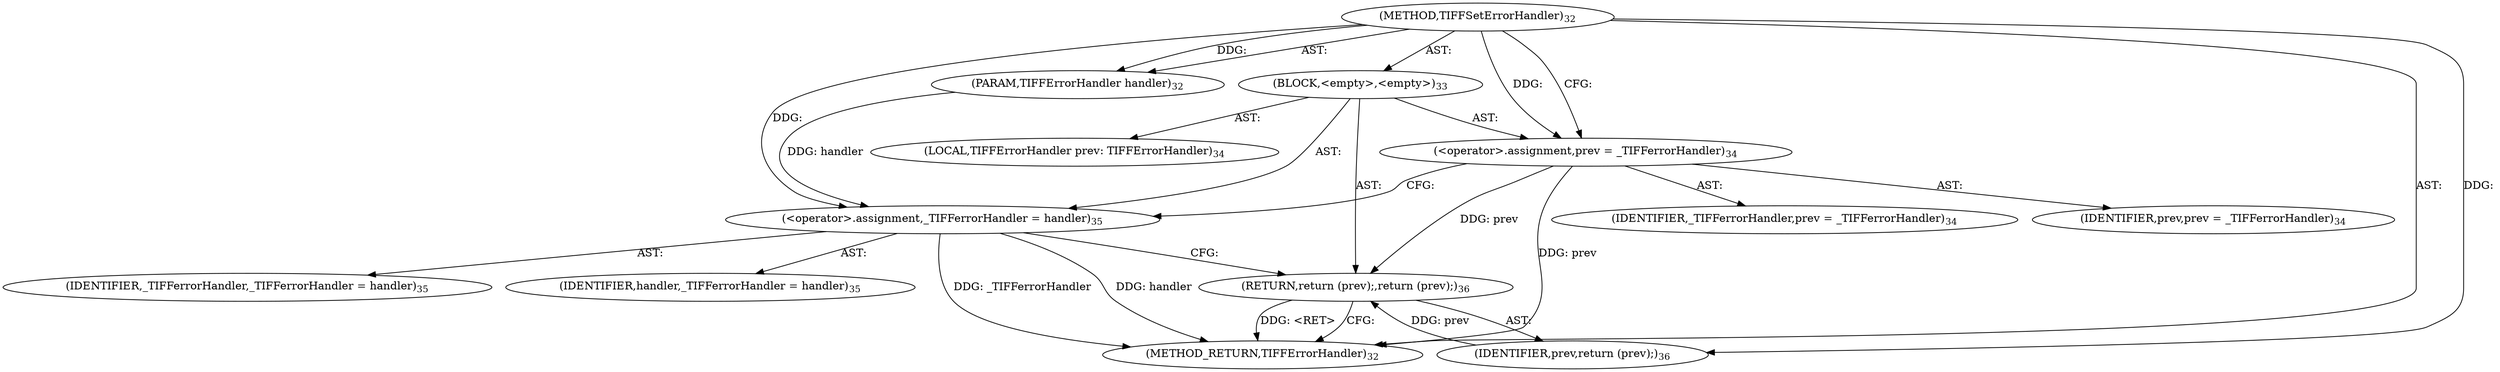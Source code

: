 digraph "TIFFSetErrorHandler" {  
"10645" [label = <(METHOD,TIFFSetErrorHandler)<SUB>32</SUB>> ]
"10646" [label = <(PARAM,TIFFErrorHandler handler)<SUB>32</SUB>> ]
"10647" [label = <(BLOCK,&lt;empty&gt;,&lt;empty&gt;)<SUB>33</SUB>> ]
"10648" [label = <(LOCAL,TIFFErrorHandler prev: TIFFErrorHandler)<SUB>34</SUB>> ]
"10649" [label = <(&lt;operator&gt;.assignment,prev = _TIFFerrorHandler)<SUB>34</SUB>> ]
"10650" [label = <(IDENTIFIER,prev,prev = _TIFFerrorHandler)<SUB>34</SUB>> ]
"10651" [label = <(IDENTIFIER,_TIFFerrorHandler,prev = _TIFFerrorHandler)<SUB>34</SUB>> ]
"10652" [label = <(&lt;operator&gt;.assignment,_TIFFerrorHandler = handler)<SUB>35</SUB>> ]
"10653" [label = <(IDENTIFIER,_TIFFerrorHandler,_TIFFerrorHandler = handler)<SUB>35</SUB>> ]
"10654" [label = <(IDENTIFIER,handler,_TIFFerrorHandler = handler)<SUB>35</SUB>> ]
"10655" [label = <(RETURN,return (prev);,return (prev);)<SUB>36</SUB>> ]
"10656" [label = <(IDENTIFIER,prev,return (prev);)<SUB>36</SUB>> ]
"10657" [label = <(METHOD_RETURN,TIFFErrorHandler)<SUB>32</SUB>> ]
  "10645" -> "10646"  [ label = "AST: "] 
  "10645" -> "10647"  [ label = "AST: "] 
  "10645" -> "10657"  [ label = "AST: "] 
  "10647" -> "10648"  [ label = "AST: "] 
  "10647" -> "10649"  [ label = "AST: "] 
  "10647" -> "10652"  [ label = "AST: "] 
  "10647" -> "10655"  [ label = "AST: "] 
  "10649" -> "10650"  [ label = "AST: "] 
  "10649" -> "10651"  [ label = "AST: "] 
  "10652" -> "10653"  [ label = "AST: "] 
  "10652" -> "10654"  [ label = "AST: "] 
  "10655" -> "10656"  [ label = "AST: "] 
  "10649" -> "10652"  [ label = "CFG: "] 
  "10652" -> "10655"  [ label = "CFG: "] 
  "10655" -> "10657"  [ label = "CFG: "] 
  "10645" -> "10649"  [ label = "CFG: "] 
  "10655" -> "10657"  [ label = "DDG: &lt;RET&gt;"] 
  "10649" -> "10657"  [ label = "DDG: prev"] 
  "10652" -> "10657"  [ label = "DDG: _TIFFerrorHandler"] 
  "10652" -> "10657"  [ label = "DDG: handler"] 
  "10645" -> "10646"  [ label = "DDG: "] 
  "10645" -> "10649"  [ label = "DDG: "] 
  "10646" -> "10652"  [ label = "DDG: handler"] 
  "10645" -> "10652"  [ label = "DDG: "] 
  "10656" -> "10655"  [ label = "DDG: prev"] 
  "10649" -> "10655"  [ label = "DDG: prev"] 
  "10645" -> "10656"  [ label = "DDG: "] 
}
